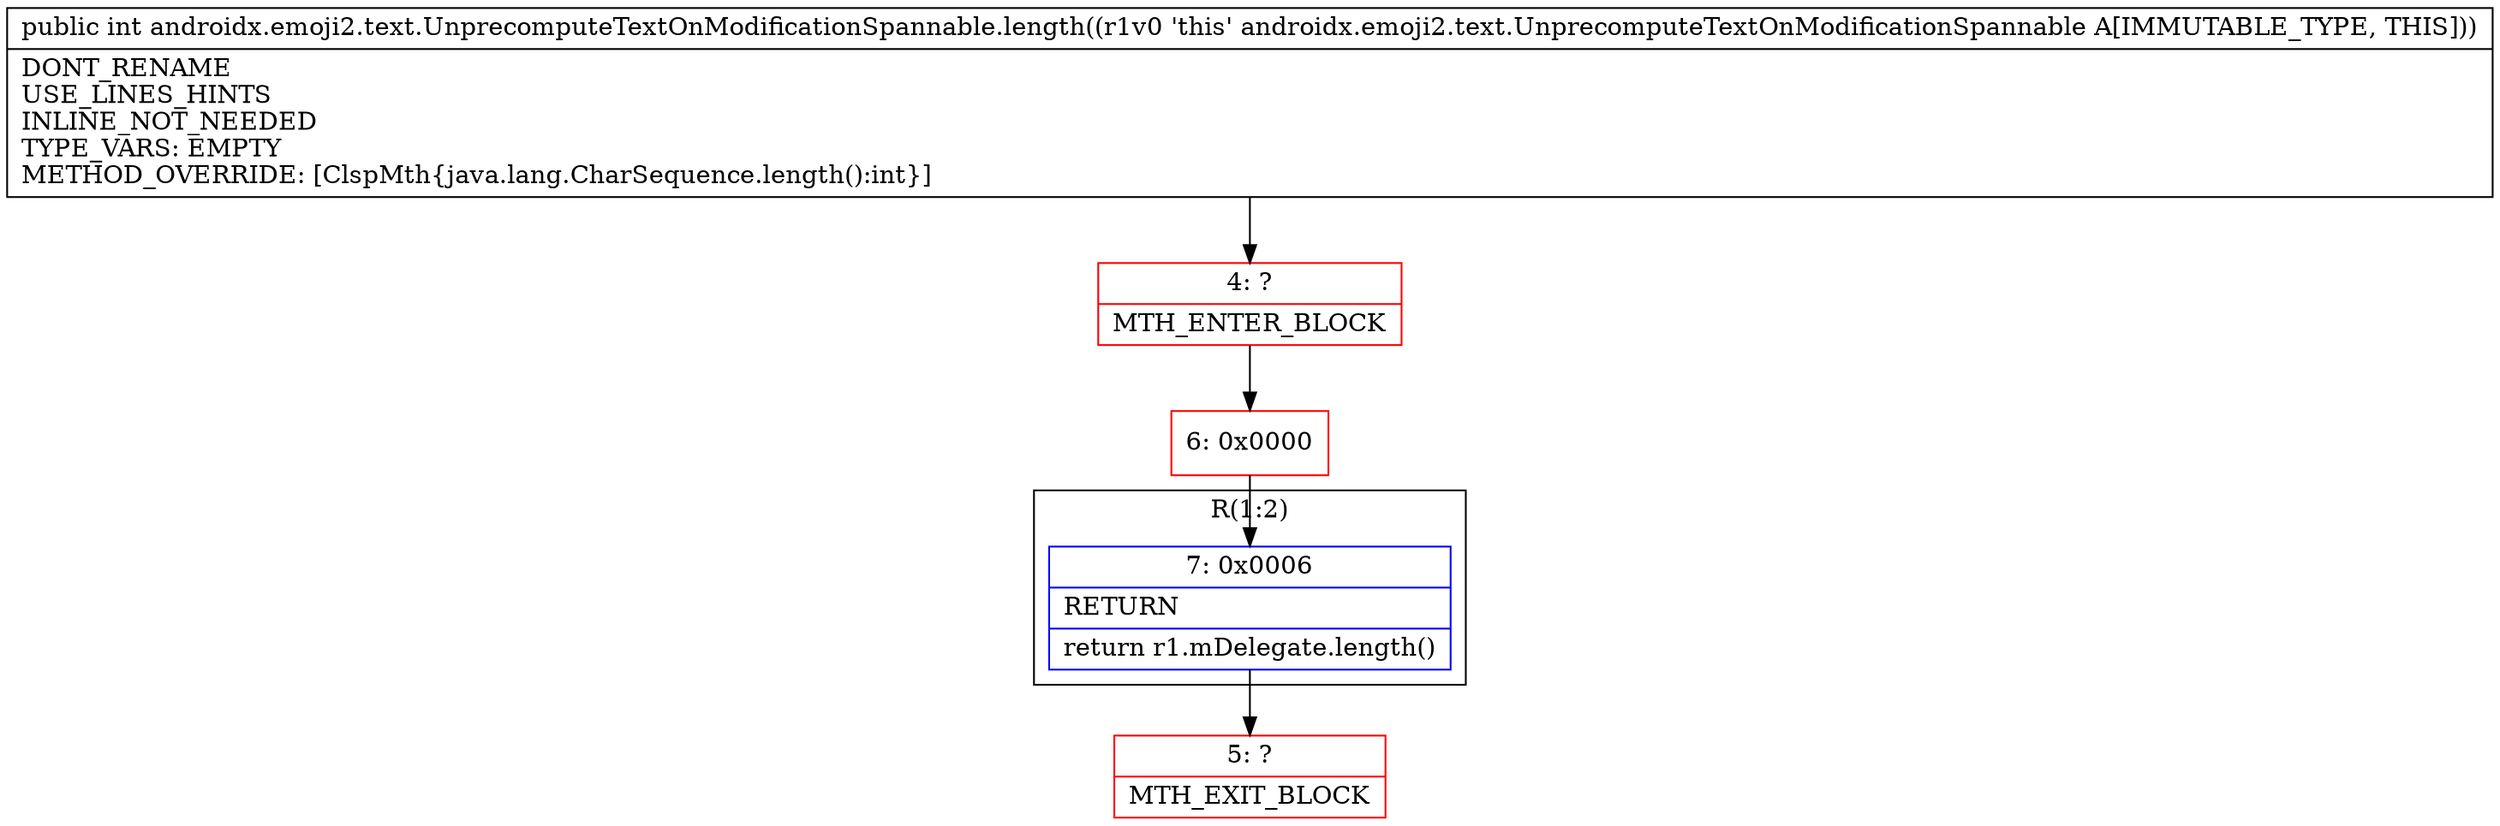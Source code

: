 digraph "CFG forandroidx.emoji2.text.UnprecomputeTextOnModificationSpannable.length()I" {
subgraph cluster_Region_1142038804 {
label = "R(1:2)";
node [shape=record,color=blue];
Node_7 [shape=record,label="{7\:\ 0x0006|RETURN\l|return r1.mDelegate.length()\l}"];
}
Node_4 [shape=record,color=red,label="{4\:\ ?|MTH_ENTER_BLOCK\l}"];
Node_6 [shape=record,color=red,label="{6\:\ 0x0000}"];
Node_5 [shape=record,color=red,label="{5\:\ ?|MTH_EXIT_BLOCK\l}"];
MethodNode[shape=record,label="{public int androidx.emoji2.text.UnprecomputeTextOnModificationSpannable.length((r1v0 'this' androidx.emoji2.text.UnprecomputeTextOnModificationSpannable A[IMMUTABLE_TYPE, THIS]))  | DONT_RENAME\lUSE_LINES_HINTS\lINLINE_NOT_NEEDED\lTYPE_VARS: EMPTY\lMETHOD_OVERRIDE: [ClspMth\{java.lang.CharSequence.length():int\}]\l}"];
MethodNode -> Node_4;Node_7 -> Node_5;
Node_4 -> Node_6;
Node_6 -> Node_7;
}

